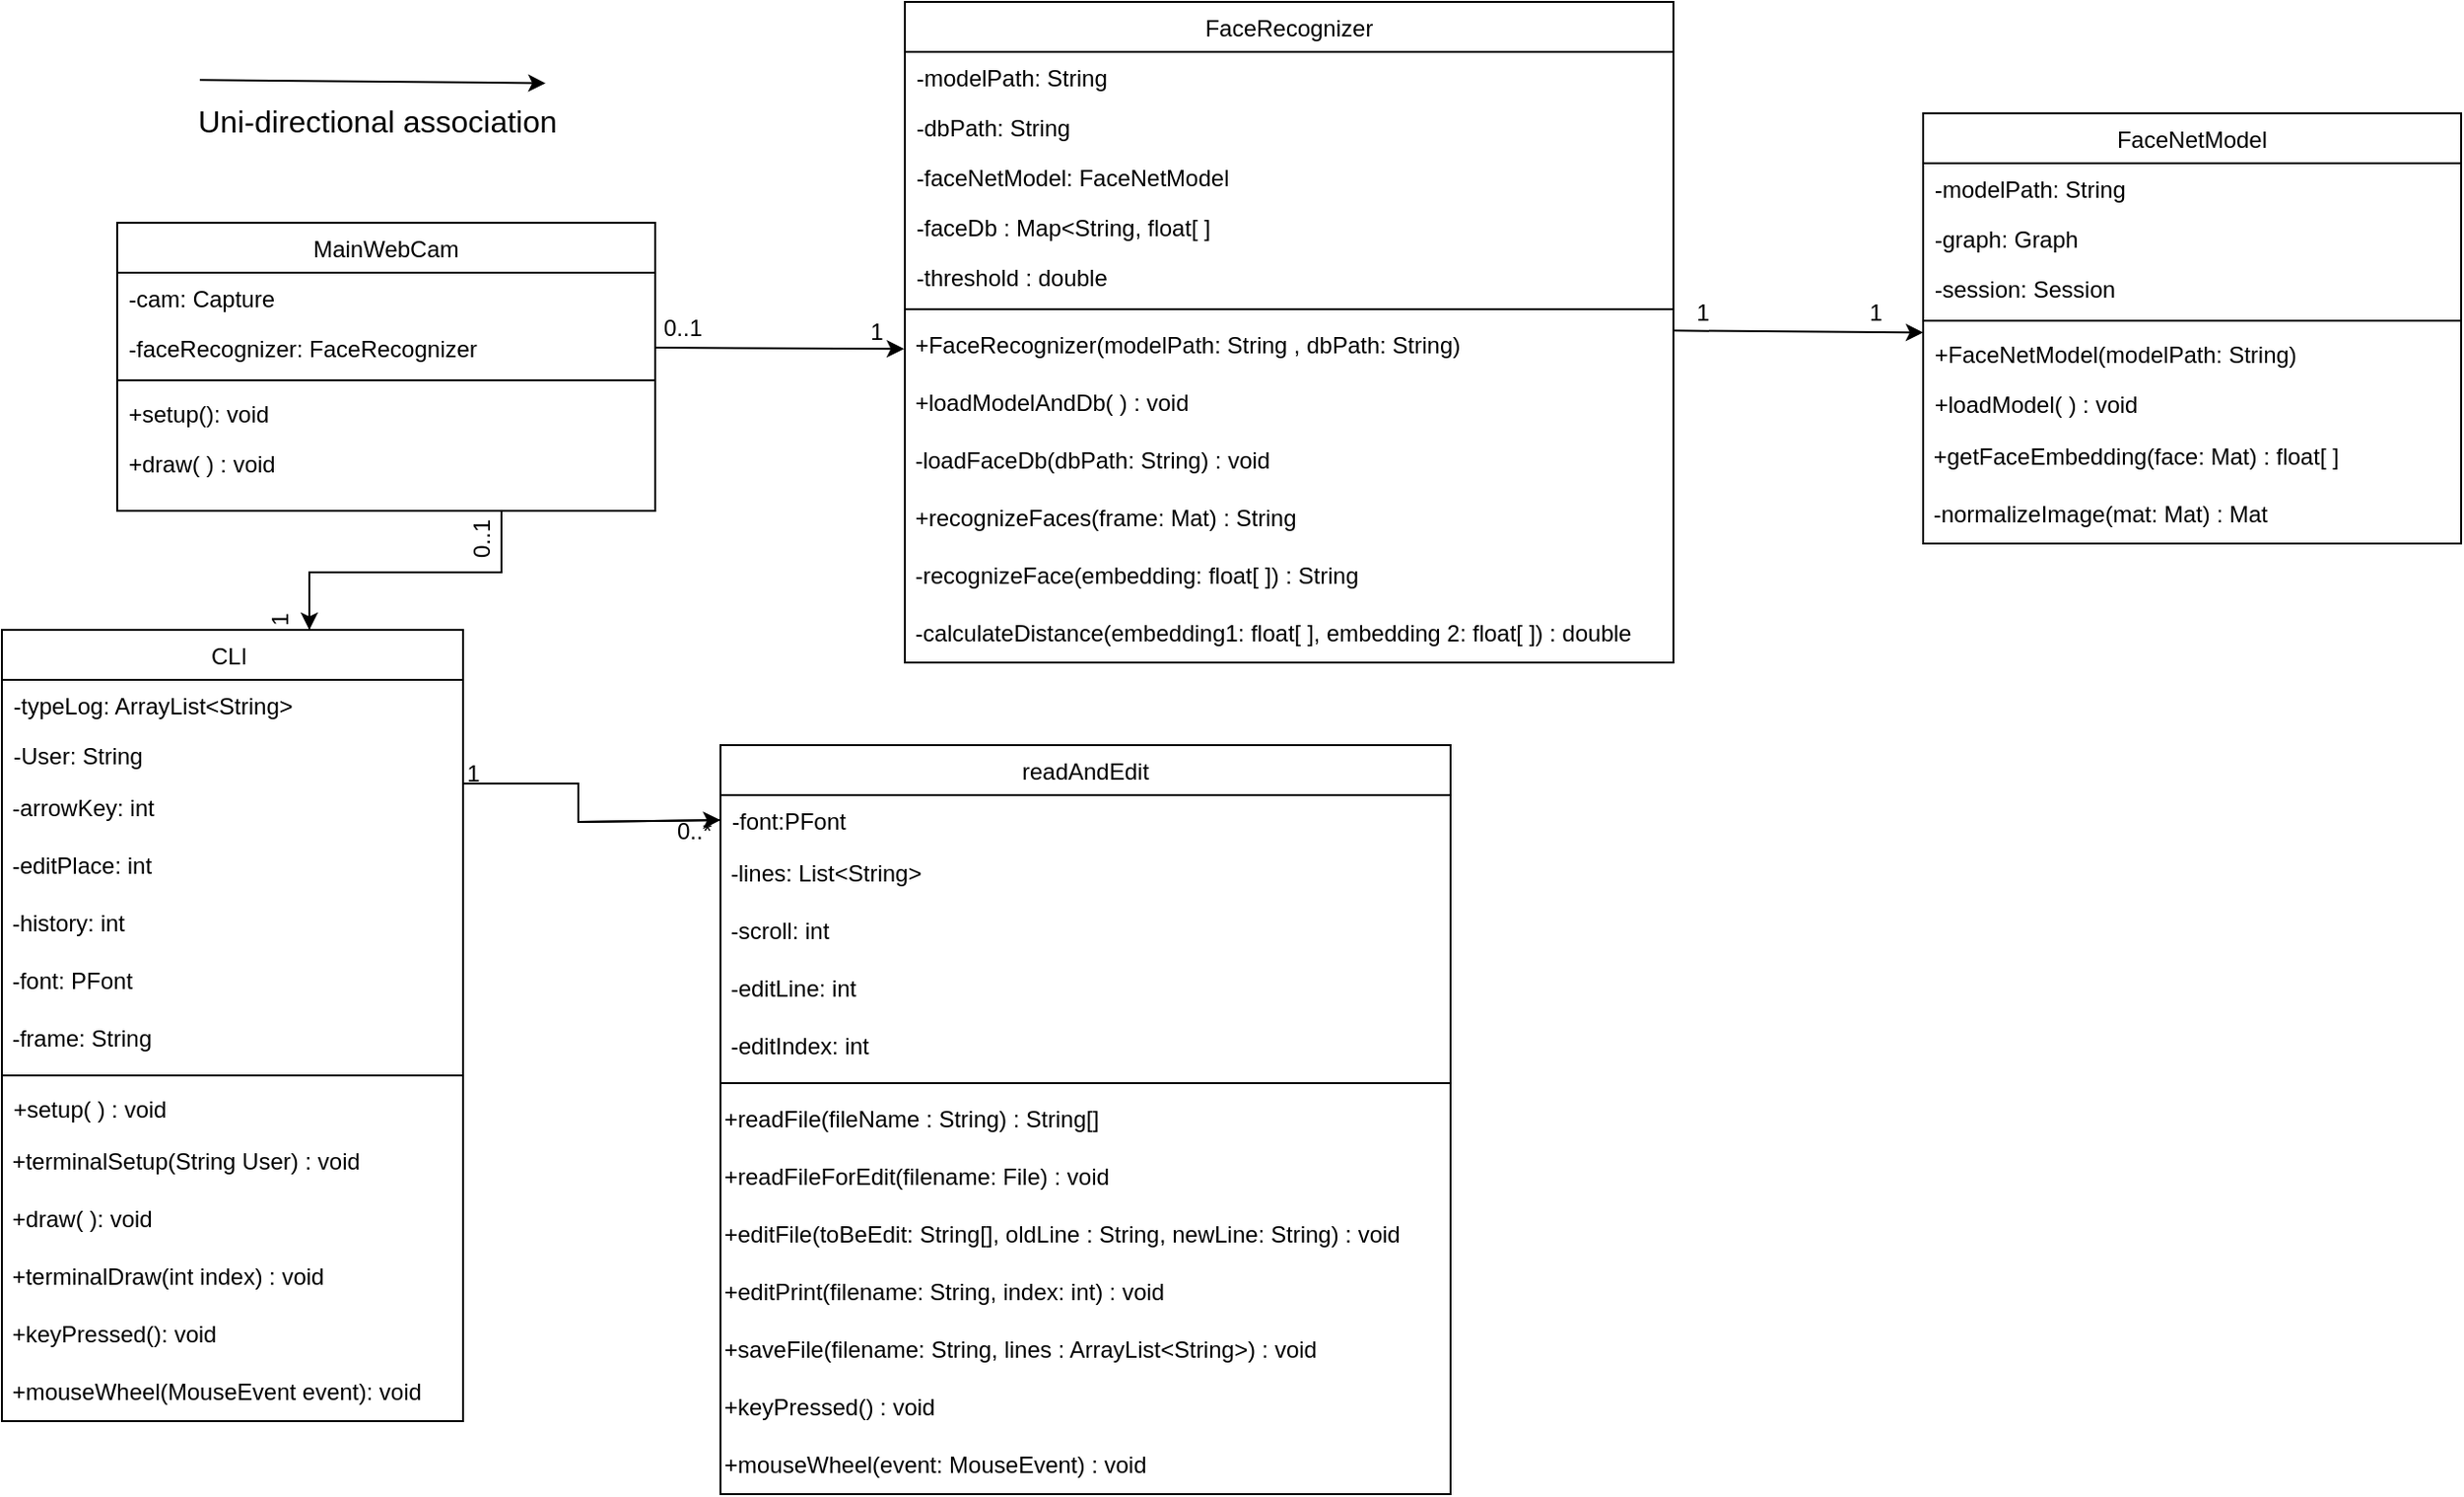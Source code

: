 <mxfile version="21.2.8" type="device">
  <diagram id="C5RBs43oDa-KdzZeNtuy" name="Page-1">
    <mxGraphModel dx="1297" dy="833" grid="1" gridSize="10" guides="1" tooltips="1" connect="1" arrows="1" fold="1" page="1" pageScale="1" pageWidth="827" pageHeight="1169" math="0" shadow="0">
      <root>
        <mxCell id="WIyWlLk6GJQsqaUBKTNV-0" />
        <mxCell id="WIyWlLk6GJQsqaUBKTNV-1" parent="WIyWlLk6GJQsqaUBKTNV-0" />
        <mxCell id="zkfFHV4jXpPFQw0GAbJ--6" value="CLI " style="swimlane;fontStyle=0;align=center;verticalAlign=top;childLayout=stackLayout;horizontal=1;startSize=26;horizontalStack=0;resizeParent=1;resizeLast=0;collapsible=1;marginBottom=0;rounded=0;shadow=0;strokeWidth=1;" parent="WIyWlLk6GJQsqaUBKTNV-1" vertex="1">
          <mxGeometry x="40" y="360" width="240" height="412" as="geometry">
            <mxRectangle x="130" y="380" width="160" height="26" as="alternateBounds" />
          </mxGeometry>
        </mxCell>
        <mxCell id="zkfFHV4jXpPFQw0GAbJ--7" value="-typeLog: ArrayList&lt;String&gt;" style="text;align=left;verticalAlign=top;spacingLeft=4;spacingRight=4;overflow=hidden;rotatable=0;points=[[0,0.5],[1,0.5]];portConstraint=eastwest;" parent="zkfFHV4jXpPFQw0GAbJ--6" vertex="1">
          <mxGeometry y="26" width="240" height="26" as="geometry" />
        </mxCell>
        <mxCell id="zkfFHV4jXpPFQw0GAbJ--8" value="-User: String" style="text;align=left;verticalAlign=top;spacingLeft=4;spacingRight=4;overflow=hidden;rotatable=0;points=[[0,0.5],[1,0.5]];portConstraint=eastwest;rounded=0;shadow=0;html=0;" parent="zkfFHV4jXpPFQw0GAbJ--6" vertex="1">
          <mxGeometry y="52" width="240" height="26" as="geometry" />
        </mxCell>
        <mxCell id="-_EcZia6qFFRpbxuZlKq-2" value="&amp;nbsp;-arrowKey: int" style="text;html=1;align=left;verticalAlign=middle;resizable=0;points=[];autosize=1;strokeColor=none;fillColor=none;" parent="zkfFHV4jXpPFQw0GAbJ--6" vertex="1">
          <mxGeometry y="78" width="240" height="30" as="geometry" />
        </mxCell>
        <mxCell id="-_EcZia6qFFRpbxuZlKq-4" value="&amp;nbsp;-editPlace: int" style="text;html=1;align=left;verticalAlign=middle;resizable=0;points=[];autosize=1;strokeColor=none;fillColor=none;" parent="zkfFHV4jXpPFQw0GAbJ--6" vertex="1">
          <mxGeometry y="108" width="240" height="30" as="geometry" />
        </mxCell>
        <mxCell id="DyPBNg9SV8BNwCj5oHMA-13" value="&amp;nbsp;-history: int" style="text;html=1;align=left;verticalAlign=middle;resizable=0;points=[];autosize=1;strokeColor=none;fillColor=none;" parent="zkfFHV4jXpPFQw0GAbJ--6" vertex="1">
          <mxGeometry y="138" width="240" height="30" as="geometry" />
        </mxCell>
        <mxCell id="-_EcZia6qFFRpbxuZlKq-3" value="&amp;nbsp;-font: PFont" style="text;html=1;align=left;verticalAlign=middle;resizable=0;points=[];autosize=1;strokeColor=none;fillColor=none;" parent="zkfFHV4jXpPFQw0GAbJ--6" vertex="1">
          <mxGeometry y="168" width="240" height="30" as="geometry" />
        </mxCell>
        <mxCell id="-_EcZia6qFFRpbxuZlKq-6" value="&amp;nbsp;-frame: String" style="text;html=1;align=left;verticalAlign=middle;resizable=0;points=[];autosize=1;strokeColor=none;fillColor=none;" parent="zkfFHV4jXpPFQw0GAbJ--6" vertex="1">
          <mxGeometry y="198" width="240" height="30" as="geometry" />
        </mxCell>
        <mxCell id="zkfFHV4jXpPFQw0GAbJ--9" value="" style="line;html=1;strokeWidth=1;align=left;verticalAlign=middle;spacingTop=-1;spacingLeft=3;spacingRight=3;rotatable=0;labelPosition=right;points=[];portConstraint=eastwest;" parent="zkfFHV4jXpPFQw0GAbJ--6" vertex="1">
          <mxGeometry y="228" width="240" height="8" as="geometry" />
        </mxCell>
        <mxCell id="zkfFHV4jXpPFQw0GAbJ--11" value="+setup( ) : void&#xa;" style="text;align=left;verticalAlign=top;spacingLeft=4;spacingRight=4;overflow=hidden;rotatable=0;points=[[0,0.5],[1,0.5]];portConstraint=eastwest;" parent="zkfFHV4jXpPFQw0GAbJ--6" vertex="1">
          <mxGeometry y="236" width="240" height="26" as="geometry" />
        </mxCell>
        <mxCell id="DyPBNg9SV8BNwCj5oHMA-8" value="&amp;nbsp;+terminalSetup(String User) : void" style="text;html=1;align=left;verticalAlign=middle;resizable=0;points=[];autosize=1;strokeColor=none;fillColor=none;" parent="zkfFHV4jXpPFQw0GAbJ--6" vertex="1">
          <mxGeometry y="262" width="240" height="30" as="geometry" />
        </mxCell>
        <mxCell id="DyPBNg9SV8BNwCj5oHMA-9" value="&amp;nbsp;+draw( ): void" style="text;html=1;align=left;verticalAlign=middle;resizable=0;points=[];autosize=1;strokeColor=none;fillColor=none;" parent="zkfFHV4jXpPFQw0GAbJ--6" vertex="1">
          <mxGeometry y="292" width="240" height="30" as="geometry" />
        </mxCell>
        <mxCell id="DyPBNg9SV8BNwCj5oHMA-12" value="&amp;nbsp;+terminalDraw(int index) : void" style="text;html=1;align=left;verticalAlign=middle;resizable=0;points=[];autosize=1;strokeColor=none;fillColor=none;" parent="zkfFHV4jXpPFQw0GAbJ--6" vertex="1">
          <mxGeometry y="322" width="240" height="30" as="geometry" />
        </mxCell>
        <mxCell id="-_EcZia6qFFRpbxuZlKq-5" value="&amp;nbsp;+keyPressed(): void" style="text;html=1;align=left;verticalAlign=middle;resizable=0;points=[];autosize=1;strokeColor=none;fillColor=none;" parent="zkfFHV4jXpPFQw0GAbJ--6" vertex="1">
          <mxGeometry y="352" width="240" height="30" as="geometry" />
        </mxCell>
        <mxCell id="-_EcZia6qFFRpbxuZlKq-7" value="&amp;nbsp;+mouseWheel(MouseEvent event): void" style="text;html=1;align=left;verticalAlign=middle;resizable=0;points=[];autosize=1;strokeColor=none;fillColor=none;" parent="zkfFHV4jXpPFQw0GAbJ--6" vertex="1">
          <mxGeometry y="382" width="240" height="30" as="geometry" />
        </mxCell>
        <mxCell id="zkfFHV4jXpPFQw0GAbJ--13" value="readAndEdit" style="swimlane;fontStyle=0;align=center;verticalAlign=top;childLayout=stackLayout;horizontal=1;startSize=26;horizontalStack=0;resizeParent=1;resizeLast=0;collapsible=1;marginBottom=0;rounded=0;shadow=0;strokeWidth=1;" parent="WIyWlLk6GJQsqaUBKTNV-1" vertex="1">
          <mxGeometry x="414" y="420" width="380" height="390" as="geometry">
            <mxRectangle x="340" y="380" width="170" height="26" as="alternateBounds" />
          </mxGeometry>
        </mxCell>
        <mxCell id="zkfFHV4jXpPFQw0GAbJ--14" value="-font:PFont" style="text;align=left;verticalAlign=top;spacingLeft=4;spacingRight=4;overflow=hidden;rotatable=0;points=[[0,0.5],[1,0.5]];portConstraint=eastwest;" parent="zkfFHV4jXpPFQw0GAbJ--13" vertex="1">
          <mxGeometry y="26" width="380" height="26" as="geometry" />
        </mxCell>
        <mxCell id="-3d3wEjtlRkeN0K4zwmQ-3" value="&amp;nbsp;-lines: List&amp;lt;String&amp;gt;" style="text;html=1;align=left;verticalAlign=middle;resizable=0;points=[];autosize=1;strokeColor=none;fillColor=none;" parent="zkfFHV4jXpPFQw0GAbJ--13" vertex="1">
          <mxGeometry y="52" width="380" height="30" as="geometry" />
        </mxCell>
        <mxCell id="a8qiO6WgtSl6SMetuiR6-41" value="&amp;nbsp;-scroll: int" style="text;html=1;align=left;verticalAlign=middle;resizable=0;points=[];autosize=1;strokeColor=none;fillColor=none;" vertex="1" parent="zkfFHV4jXpPFQw0GAbJ--13">
          <mxGeometry y="82" width="380" height="30" as="geometry" />
        </mxCell>
        <mxCell id="a8qiO6WgtSl6SMetuiR6-42" value="&amp;nbsp;-editLine: int" style="text;html=1;align=left;verticalAlign=middle;resizable=0;points=[];autosize=1;strokeColor=none;fillColor=none;" vertex="1" parent="zkfFHV4jXpPFQw0GAbJ--13">
          <mxGeometry y="112" width="380" height="30" as="geometry" />
        </mxCell>
        <mxCell id="a8qiO6WgtSl6SMetuiR6-43" value="&amp;nbsp;-editIndex: int&amp;nbsp;" style="text;html=1;align=left;verticalAlign=middle;resizable=0;points=[];autosize=1;strokeColor=none;fillColor=none;" vertex="1" parent="zkfFHV4jXpPFQw0GAbJ--13">
          <mxGeometry y="142" width="380" height="30" as="geometry" />
        </mxCell>
        <mxCell id="zkfFHV4jXpPFQw0GAbJ--15" value="" style="line;html=1;strokeWidth=1;align=left;verticalAlign=middle;spacingTop=-1;spacingLeft=3;spacingRight=3;rotatable=0;labelPosition=right;points=[];portConstraint=eastwest;" parent="zkfFHV4jXpPFQw0GAbJ--13" vertex="1">
          <mxGeometry y="172" width="380" height="8" as="geometry" />
        </mxCell>
        <mxCell id="SUPU_5coaFBNjmi1Tf4Y-3" value="+readFile(fileName : String) : String[]" style="text;html=1;align=left;verticalAlign=middle;resizable=0;points=[];autosize=1;strokeColor=none;fillColor=none;" parent="zkfFHV4jXpPFQw0GAbJ--13" vertex="1">
          <mxGeometry y="180" width="380" height="30" as="geometry" />
        </mxCell>
        <mxCell id="SUPU_5coaFBNjmi1Tf4Y-6" value="+readFileForEdit(filename: File) : void" style="text;html=1;align=left;verticalAlign=middle;resizable=0;points=[];autosize=1;strokeColor=none;fillColor=none;" parent="zkfFHV4jXpPFQw0GAbJ--13" vertex="1">
          <mxGeometry y="210" width="380" height="30" as="geometry" />
        </mxCell>
        <mxCell id="SUPU_5coaFBNjmi1Tf4Y-5" value="+editFile(toBeEdit: String[], oldLine : String, newLine: String) : void" style="text;html=1;align=left;verticalAlign=middle;resizable=0;points=[];autosize=1;strokeColor=none;fillColor=none;" parent="zkfFHV4jXpPFQw0GAbJ--13" vertex="1">
          <mxGeometry y="240" width="380" height="30" as="geometry" />
        </mxCell>
        <mxCell id="a8qiO6WgtSl6SMetuiR6-44" value="+editPrint(filename: String, index: int) : void" style="text;html=1;align=left;verticalAlign=middle;resizable=0;points=[];autosize=1;strokeColor=none;fillColor=none;" vertex="1" parent="zkfFHV4jXpPFQw0GAbJ--13">
          <mxGeometry y="270" width="380" height="30" as="geometry" />
        </mxCell>
        <mxCell id="a8qiO6WgtSl6SMetuiR6-45" value="+saveFile(filename: String, lines : ArrayList&amp;lt;String&amp;gt;) : void" style="text;html=1;align=left;verticalAlign=middle;resizable=0;points=[];autosize=1;strokeColor=none;fillColor=none;" vertex="1" parent="zkfFHV4jXpPFQw0GAbJ--13">
          <mxGeometry y="300" width="380" height="30" as="geometry" />
        </mxCell>
        <mxCell id="a8qiO6WgtSl6SMetuiR6-46" value="+keyPressed() : void" style="text;html=1;align=left;verticalAlign=middle;resizable=0;points=[];autosize=1;strokeColor=none;fillColor=none;" vertex="1" parent="zkfFHV4jXpPFQw0GAbJ--13">
          <mxGeometry y="330" width="380" height="30" as="geometry" />
        </mxCell>
        <mxCell id="a8qiO6WgtSl6SMetuiR6-47" value="+mouseWheel(event: MouseEvent) : void" style="text;html=1;align=left;verticalAlign=middle;resizable=0;points=[];autosize=1;strokeColor=none;fillColor=none;" vertex="1" parent="zkfFHV4jXpPFQw0GAbJ--13">
          <mxGeometry y="360" width="380" height="30" as="geometry" />
        </mxCell>
        <mxCell id="DyPBNg9SV8BNwCj5oHMA-2" value="" style="endArrow=none;html=1;rounded=0;" parent="WIyWlLk6GJQsqaUBKTNV-1" edge="1">
          <mxGeometry width="50" height="50" relative="1" as="geometry">
            <mxPoint x="200" y="360" as="sourcePoint" />
            <mxPoint x="300" y="298" as="targetPoint" />
            <Array as="points">
              <mxPoint x="200" y="330" />
              <mxPoint x="300" y="330" />
            </Array>
          </mxGeometry>
        </mxCell>
        <mxCell id="DyPBNg9SV8BNwCj5oHMA-3" value="" style="endArrow=none;html=1;rounded=0;entryX=0;entryY=0.5;entryDx=0;entryDy=0;" parent="WIyWlLk6GJQsqaUBKTNV-1" target="zkfFHV4jXpPFQw0GAbJ--14" edge="1">
          <mxGeometry width="50" height="50" relative="1" as="geometry">
            <mxPoint x="280" y="440" as="sourcePoint" />
            <mxPoint x="330" y="460" as="targetPoint" />
            <Array as="points">
              <mxPoint x="340" y="440" />
              <mxPoint x="340" y="450" />
              <mxPoint x="340" y="460" />
            </Array>
          </mxGeometry>
        </mxCell>
        <mxCell id="DyPBNg9SV8BNwCj5oHMA-14" value="0..*" style="text;html=1;align=center;verticalAlign=middle;resizable=0;points=[];autosize=1;strokeColor=none;fillColor=none;" parent="WIyWlLk6GJQsqaUBKTNV-1" vertex="1">
          <mxGeometry x="380" y="450" width="40" height="30" as="geometry" />
        </mxCell>
        <mxCell id="DyPBNg9SV8BNwCj5oHMA-19" value="0..1" style="text;html=1;align=center;verticalAlign=middle;resizable=0;points=[];autosize=1;strokeColor=none;fillColor=none;rotation=270;" parent="WIyWlLk6GJQsqaUBKTNV-1" vertex="1">
          <mxGeometry x="270" y="298" width="40" height="30" as="geometry" />
        </mxCell>
        <mxCell id="DyPBNg9SV8BNwCj5oHMA-20" value="1" style="text;html=1;align=center;verticalAlign=middle;resizable=0;points=[];autosize=1;strokeColor=none;fillColor=none;rotation=270;" parent="WIyWlLk6GJQsqaUBKTNV-1" vertex="1">
          <mxGeometry x="170" y="340" width="30" height="30" as="geometry" />
        </mxCell>
        <mxCell id="DyPBNg9SV8BNwCj5oHMA-21" value="1" style="text;html=1;align=center;verticalAlign=middle;resizable=0;points=[];autosize=1;strokeColor=none;fillColor=none;" parent="WIyWlLk6GJQsqaUBKTNV-1" vertex="1">
          <mxGeometry x="270" y="420" width="30" height="30" as="geometry" />
        </mxCell>
        <mxCell id="DyPBNg9SV8BNwCj5oHMA-22" value="0..1" style="text;html=1;align=center;verticalAlign=middle;resizable=0;points=[];autosize=1;strokeColor=none;fillColor=none;" parent="WIyWlLk6GJQsqaUBKTNV-1" vertex="1">
          <mxGeometry x="374" y="188" width="40" height="30" as="geometry" />
        </mxCell>
        <mxCell id="DyPBNg9SV8BNwCj5oHMA-23" value="1" style="text;html=1;align=center;verticalAlign=middle;resizable=0;points=[];autosize=1;strokeColor=none;fillColor=none;" parent="WIyWlLk6GJQsqaUBKTNV-1" vertex="1">
          <mxGeometry x="480" y="190" width="30" height="30" as="geometry" />
        </mxCell>
        <mxCell id="a8qiO6WgtSl6SMetuiR6-0" value="FaceNetModel" style="swimlane;fontStyle=0;align=center;verticalAlign=top;childLayout=stackLayout;horizontal=1;startSize=26;horizontalStack=0;resizeParent=1;resizeLast=0;collapsible=1;marginBottom=0;rounded=0;shadow=0;strokeWidth=1;" vertex="1" parent="WIyWlLk6GJQsqaUBKTNV-1">
          <mxGeometry x="1040" y="91" width="280" height="224" as="geometry">
            <mxRectangle x="550" y="140" width="160" height="26" as="alternateBounds" />
          </mxGeometry>
        </mxCell>
        <mxCell id="a8qiO6WgtSl6SMetuiR6-1" value="-modelPath: String" style="text;align=left;verticalAlign=top;spacingLeft=4;spacingRight=4;overflow=hidden;rotatable=0;points=[[0,0.5],[1,0.5]];portConstraint=eastwest;rounded=0;shadow=0;html=0;" vertex="1" parent="a8qiO6WgtSl6SMetuiR6-0">
          <mxGeometry y="26" width="280" height="26" as="geometry" />
        </mxCell>
        <mxCell id="a8qiO6WgtSl6SMetuiR6-2" value="-graph: Graph" style="text;align=left;verticalAlign=top;spacingLeft=4;spacingRight=4;overflow=hidden;rotatable=0;points=[[0,0.5],[1,0.5]];portConstraint=eastwest;rounded=0;shadow=0;html=0;" vertex="1" parent="a8qiO6WgtSl6SMetuiR6-0">
          <mxGeometry y="52" width="280" height="26" as="geometry" />
        </mxCell>
        <mxCell id="a8qiO6WgtSl6SMetuiR6-3" value="-session: Session" style="text;align=left;verticalAlign=top;spacingLeft=4;spacingRight=4;overflow=hidden;rotatable=0;points=[[0,0.5],[1,0.5]];portConstraint=eastwest;rounded=0;shadow=0;html=0;" vertex="1" parent="a8qiO6WgtSl6SMetuiR6-0">
          <mxGeometry y="78" width="280" height="26" as="geometry" />
        </mxCell>
        <mxCell id="a8qiO6WgtSl6SMetuiR6-5" value="" style="line;html=1;strokeWidth=1;align=left;verticalAlign=middle;spacingTop=-1;spacingLeft=3;spacingRight=3;rotatable=0;labelPosition=right;points=[];portConstraint=eastwest;" vertex="1" parent="a8qiO6WgtSl6SMetuiR6-0">
          <mxGeometry y="104" width="280" height="8" as="geometry" />
        </mxCell>
        <mxCell id="a8qiO6WgtSl6SMetuiR6-6" value="+FaceNetModel(modelPath: String) " style="text;align=left;verticalAlign=top;spacingLeft=4;spacingRight=4;overflow=hidden;rotatable=0;points=[[0,0.5],[1,0.5]];portConstraint=eastwest;" vertex="1" parent="a8qiO6WgtSl6SMetuiR6-0">
          <mxGeometry y="112" width="280" height="26" as="geometry" />
        </mxCell>
        <mxCell id="a8qiO6WgtSl6SMetuiR6-7" value="+loadModel( ) : void&#xa;" style="text;align=left;verticalAlign=top;spacingLeft=4;spacingRight=4;overflow=hidden;rotatable=0;points=[[0,0.5],[1,0.5]];portConstraint=eastwest;" vertex="1" parent="a8qiO6WgtSl6SMetuiR6-0">
          <mxGeometry y="138" width="280" height="26" as="geometry" />
        </mxCell>
        <mxCell id="a8qiO6WgtSl6SMetuiR6-8" value="&amp;nbsp;+getFaceEmbedding(face: Mat) : float[ ]" style="text;html=1;align=left;verticalAlign=middle;resizable=0;points=[];autosize=1;strokeColor=none;fillColor=none;" vertex="1" parent="a8qiO6WgtSl6SMetuiR6-0">
          <mxGeometry y="164" width="280" height="30" as="geometry" />
        </mxCell>
        <mxCell id="a8qiO6WgtSl6SMetuiR6-9" value="&amp;nbsp;-normalizeImage(mat: Mat) : Mat" style="text;html=1;align=left;verticalAlign=middle;resizable=0;points=[];autosize=1;strokeColor=none;fillColor=none;" vertex="1" parent="a8qiO6WgtSl6SMetuiR6-0">
          <mxGeometry y="194" width="280" height="30" as="geometry" />
        </mxCell>
        <mxCell id="a8qiO6WgtSl6SMetuiR6-13" value="FaceRecognizer" style="swimlane;fontStyle=0;align=center;verticalAlign=top;childLayout=stackLayout;horizontal=1;startSize=26;horizontalStack=0;resizeParent=1;resizeLast=0;collapsible=1;marginBottom=0;rounded=0;shadow=0;strokeWidth=1;" vertex="1" parent="WIyWlLk6GJQsqaUBKTNV-1">
          <mxGeometry x="510" y="33" width="400" height="344" as="geometry">
            <mxRectangle x="550" y="140" width="160" height="26" as="alternateBounds" />
          </mxGeometry>
        </mxCell>
        <mxCell id="a8qiO6WgtSl6SMetuiR6-14" value="-modelPath: String" style="text;align=left;verticalAlign=top;spacingLeft=4;spacingRight=4;overflow=hidden;rotatable=0;points=[[0,0.5],[1,0.5]];portConstraint=eastwest;rounded=0;shadow=0;html=0;" vertex="1" parent="a8qiO6WgtSl6SMetuiR6-13">
          <mxGeometry y="26" width="400" height="26" as="geometry" />
        </mxCell>
        <mxCell id="a8qiO6WgtSl6SMetuiR6-15" value="-dbPath: String" style="text;align=left;verticalAlign=top;spacingLeft=4;spacingRight=4;overflow=hidden;rotatable=0;points=[[0,0.5],[1,0.5]];portConstraint=eastwest;rounded=0;shadow=0;html=0;" vertex="1" parent="a8qiO6WgtSl6SMetuiR6-13">
          <mxGeometry y="52" width="400" height="26" as="geometry" />
        </mxCell>
        <mxCell id="a8qiO6WgtSl6SMetuiR6-16" value="-faceNetModel: FaceNetModel" style="text;align=left;verticalAlign=top;spacingLeft=4;spacingRight=4;overflow=hidden;rotatable=0;points=[[0,0.5],[1,0.5]];portConstraint=eastwest;rounded=0;shadow=0;html=0;" vertex="1" parent="a8qiO6WgtSl6SMetuiR6-13">
          <mxGeometry y="78" width="400" height="26" as="geometry" />
        </mxCell>
        <mxCell id="a8qiO6WgtSl6SMetuiR6-18" value="-faceDb : Map&lt;String, float[ ]" style="text;align=left;verticalAlign=top;spacingLeft=4;spacingRight=4;overflow=hidden;rotatable=0;points=[[0,0.5],[1,0.5]];portConstraint=eastwest;" vertex="1" parent="a8qiO6WgtSl6SMetuiR6-13">
          <mxGeometry y="104" width="400" height="26" as="geometry" />
        </mxCell>
        <mxCell id="a8qiO6WgtSl6SMetuiR6-19" value="-threshold : double" style="text;align=left;verticalAlign=top;spacingLeft=4;spacingRight=4;overflow=hidden;rotatable=0;points=[[0,0.5],[1,0.5]];portConstraint=eastwest;" vertex="1" parent="a8qiO6WgtSl6SMetuiR6-13">
          <mxGeometry y="130" width="400" height="26" as="geometry" />
        </mxCell>
        <mxCell id="a8qiO6WgtSl6SMetuiR6-17" value="" style="line;html=1;strokeWidth=1;align=left;verticalAlign=middle;spacingTop=-1;spacingLeft=3;spacingRight=3;rotatable=0;labelPosition=right;points=[];portConstraint=eastwest;" vertex="1" parent="a8qiO6WgtSl6SMetuiR6-13">
          <mxGeometry y="156" width="400" height="8" as="geometry" />
        </mxCell>
        <mxCell id="a8qiO6WgtSl6SMetuiR6-20" value="&amp;nbsp;+FaceRecognizer(modelPath: String , dbPath: String)" style="text;html=1;align=left;verticalAlign=middle;resizable=0;points=[];autosize=1;strokeColor=none;fillColor=none;" vertex="1" parent="a8qiO6WgtSl6SMetuiR6-13">
          <mxGeometry y="164" width="400" height="30" as="geometry" />
        </mxCell>
        <mxCell id="a8qiO6WgtSl6SMetuiR6-21" value="&amp;nbsp;+loadModelAndDb( ) : void" style="text;html=1;align=left;verticalAlign=middle;resizable=0;points=[];autosize=1;strokeColor=none;fillColor=none;" vertex="1" parent="a8qiO6WgtSl6SMetuiR6-13">
          <mxGeometry y="194" width="400" height="30" as="geometry" />
        </mxCell>
        <mxCell id="a8qiO6WgtSl6SMetuiR6-22" value="&amp;nbsp;-loadFaceDb(dbPath: String) : void" style="text;html=1;align=left;verticalAlign=middle;resizable=0;points=[];autosize=1;strokeColor=none;fillColor=none;" vertex="1" parent="a8qiO6WgtSl6SMetuiR6-13">
          <mxGeometry y="224" width="400" height="30" as="geometry" />
        </mxCell>
        <mxCell id="a8qiO6WgtSl6SMetuiR6-23" value="&amp;nbsp;+recognizeFaces(frame: Mat) : String" style="text;html=1;align=left;verticalAlign=middle;resizable=0;points=[];autosize=1;strokeColor=none;fillColor=none;" vertex="1" parent="a8qiO6WgtSl6SMetuiR6-13">
          <mxGeometry y="254" width="400" height="30" as="geometry" />
        </mxCell>
        <mxCell id="a8qiO6WgtSl6SMetuiR6-24" value="&amp;nbsp;-recognizeFace(embedding: float[ ]) : String" style="text;html=1;align=left;verticalAlign=middle;resizable=0;points=[];autosize=1;strokeColor=none;fillColor=none;" vertex="1" parent="a8qiO6WgtSl6SMetuiR6-13">
          <mxGeometry y="284" width="400" height="30" as="geometry" />
        </mxCell>
        <mxCell id="a8qiO6WgtSl6SMetuiR6-25" value="&amp;nbsp;-calculateDistance(embedding1: float[ ], embedding 2: float[ ]) : double&amp;nbsp;" style="text;html=1;align=left;verticalAlign=middle;resizable=0;points=[];autosize=1;strokeColor=none;fillColor=none;" vertex="1" parent="a8qiO6WgtSl6SMetuiR6-13">
          <mxGeometry y="314" width="400" height="30" as="geometry" />
        </mxCell>
        <mxCell id="a8qiO6WgtSl6SMetuiR6-28" value="MainWebCam" style="swimlane;fontStyle=0;align=center;verticalAlign=top;childLayout=stackLayout;horizontal=1;startSize=26;horizontalStack=0;resizeParent=1;resizeLast=0;collapsible=1;marginBottom=0;rounded=0;shadow=0;strokeWidth=1;" vertex="1" parent="WIyWlLk6GJQsqaUBKTNV-1">
          <mxGeometry x="100" y="148" width="280" height="150" as="geometry">
            <mxRectangle x="550" y="140" width="160" height="26" as="alternateBounds" />
          </mxGeometry>
        </mxCell>
        <mxCell id="a8qiO6WgtSl6SMetuiR6-31" value="-cam: Capture" style="text;align=left;verticalAlign=top;spacingLeft=4;spacingRight=4;overflow=hidden;rotatable=0;points=[[0,0.5],[1,0.5]];portConstraint=eastwest;rounded=0;shadow=0;html=0;" vertex="1" parent="a8qiO6WgtSl6SMetuiR6-28">
          <mxGeometry y="26" width="280" height="26" as="geometry" />
        </mxCell>
        <mxCell id="a8qiO6WgtSl6SMetuiR6-32" value="-faceRecognizer: FaceRecognizer" style="text;align=left;verticalAlign=top;spacingLeft=4;spacingRight=4;overflow=hidden;rotatable=0;points=[[0,0.5],[1,0.5]];portConstraint=eastwest;rounded=0;shadow=0;html=0;" vertex="1" parent="a8qiO6WgtSl6SMetuiR6-28">
          <mxGeometry y="52" width="280" height="26" as="geometry" />
        </mxCell>
        <mxCell id="a8qiO6WgtSl6SMetuiR6-33" value="" style="line;html=1;strokeWidth=1;align=left;verticalAlign=middle;spacingTop=-1;spacingLeft=3;spacingRight=3;rotatable=0;labelPosition=right;points=[];portConstraint=eastwest;" vertex="1" parent="a8qiO6WgtSl6SMetuiR6-28">
          <mxGeometry y="78" width="280" height="8" as="geometry" />
        </mxCell>
        <mxCell id="a8qiO6WgtSl6SMetuiR6-34" value="+setup(): void" style="text;align=left;verticalAlign=top;spacingLeft=4;spacingRight=4;overflow=hidden;rotatable=0;points=[[0,0.5],[1,0.5]];portConstraint=eastwest;" vertex="1" parent="a8qiO6WgtSl6SMetuiR6-28">
          <mxGeometry y="86" width="280" height="26" as="geometry" />
        </mxCell>
        <mxCell id="a8qiO6WgtSl6SMetuiR6-35" value="+draw( ) : void&#xa;" style="text;align=left;verticalAlign=top;spacingLeft=4;spacingRight=4;overflow=hidden;rotatable=0;points=[[0,0.5],[1,0.5]];portConstraint=eastwest;" vertex="1" parent="a8qiO6WgtSl6SMetuiR6-28">
          <mxGeometry y="112" width="280" height="26" as="geometry" />
        </mxCell>
        <mxCell id="a8qiO6WgtSl6SMetuiR6-38" value="1" style="text;html=1;align=center;verticalAlign=middle;resizable=0;points=[];autosize=1;strokeColor=none;fillColor=none;" vertex="1" parent="WIyWlLk6GJQsqaUBKTNV-1">
          <mxGeometry x="910" y="180" width="30" height="30" as="geometry" />
        </mxCell>
        <mxCell id="a8qiO6WgtSl6SMetuiR6-39" value="1" style="text;html=1;align=center;verticalAlign=middle;resizable=0;points=[];autosize=1;strokeColor=none;fillColor=none;" vertex="1" parent="WIyWlLk6GJQsqaUBKTNV-1">
          <mxGeometry x="1000" y="180" width="30" height="30" as="geometry" />
        </mxCell>
        <mxCell id="a8qiO6WgtSl6SMetuiR6-49" value="" style="endArrow=classic;html=1;rounded=0;entryX=-0.001;entryY=0.556;entryDx=0;entryDy=0;entryPerimeter=0;exitX=1;exitY=0.5;exitDx=0;exitDy=0;" edge="1" parent="WIyWlLk6GJQsqaUBKTNV-1" source="a8qiO6WgtSl6SMetuiR6-32" target="a8qiO6WgtSl6SMetuiR6-20">
          <mxGeometry width="50" height="50" relative="1" as="geometry">
            <mxPoint x="390" y="240" as="sourcePoint" />
            <mxPoint x="460" y="290" as="targetPoint" />
            <Array as="points" />
          </mxGeometry>
        </mxCell>
        <mxCell id="a8qiO6WgtSl6SMetuiR6-51" value="" style="endArrow=classic;html=1;rounded=0;entryX=-0.001;entryY=0.556;entryDx=0;entryDy=0;entryPerimeter=0;exitX=1;exitY=0.5;exitDx=0;exitDy=0;" edge="1" parent="WIyWlLk6GJQsqaUBKTNV-1">
          <mxGeometry width="50" height="50" relative="1" as="geometry">
            <mxPoint x="910" y="204.17" as="sourcePoint" />
            <mxPoint x="1040" y="205.17" as="targetPoint" />
            <Array as="points" />
          </mxGeometry>
        </mxCell>
        <mxCell id="a8qiO6WgtSl6SMetuiR6-52" value="" style="endArrow=classic;html=1;rounded=0;entryX=0;entryY=0.5;entryDx=0;entryDy=0;" edge="1" parent="WIyWlLk6GJQsqaUBKTNV-1" target="zkfFHV4jXpPFQw0GAbJ--14">
          <mxGeometry width="50" height="50" relative="1" as="geometry">
            <mxPoint x="340" y="460" as="sourcePoint" />
            <mxPoint x="410" y="460" as="targetPoint" />
          </mxGeometry>
        </mxCell>
        <mxCell id="a8qiO6WgtSl6SMetuiR6-53" value="" style="endArrow=classic;html=1;rounded=0;" edge="1" parent="WIyWlLk6GJQsqaUBKTNV-1">
          <mxGeometry width="50" height="50" relative="1" as="geometry">
            <mxPoint x="200" y="330" as="sourcePoint" />
            <mxPoint x="200" y="360" as="targetPoint" />
          </mxGeometry>
        </mxCell>
        <mxCell id="a8qiO6WgtSl6SMetuiR6-54" value="&lt;font style=&quot;font-size: 16px;&quot;&gt;Uni-directional association&lt;/font&gt;" style="text;html=1;align=center;verticalAlign=middle;resizable=0;points=[];autosize=1;strokeColor=none;fillColor=none;" vertex="1" parent="WIyWlLk6GJQsqaUBKTNV-1">
          <mxGeometry x="130" y="80" width="210" height="30" as="geometry" />
        </mxCell>
        <mxCell id="a8qiO6WgtSl6SMetuiR6-55" value="" style="endArrow=classic;html=1;rounded=0;exitX=0.062;exitY=-0.211;exitDx=0;exitDy=0;exitPerimeter=0;entryX=0.919;entryY=-0.156;entryDx=0;entryDy=0;entryPerimeter=0;" edge="1" parent="WIyWlLk6GJQsqaUBKTNV-1" source="a8qiO6WgtSl6SMetuiR6-54" target="a8qiO6WgtSl6SMetuiR6-54">
          <mxGeometry width="50" height="50" relative="1" as="geometry">
            <mxPoint x="1010" y="540" as="sourcePoint" />
            <mxPoint x="1120" y="554" as="targetPoint" />
          </mxGeometry>
        </mxCell>
      </root>
    </mxGraphModel>
  </diagram>
</mxfile>
